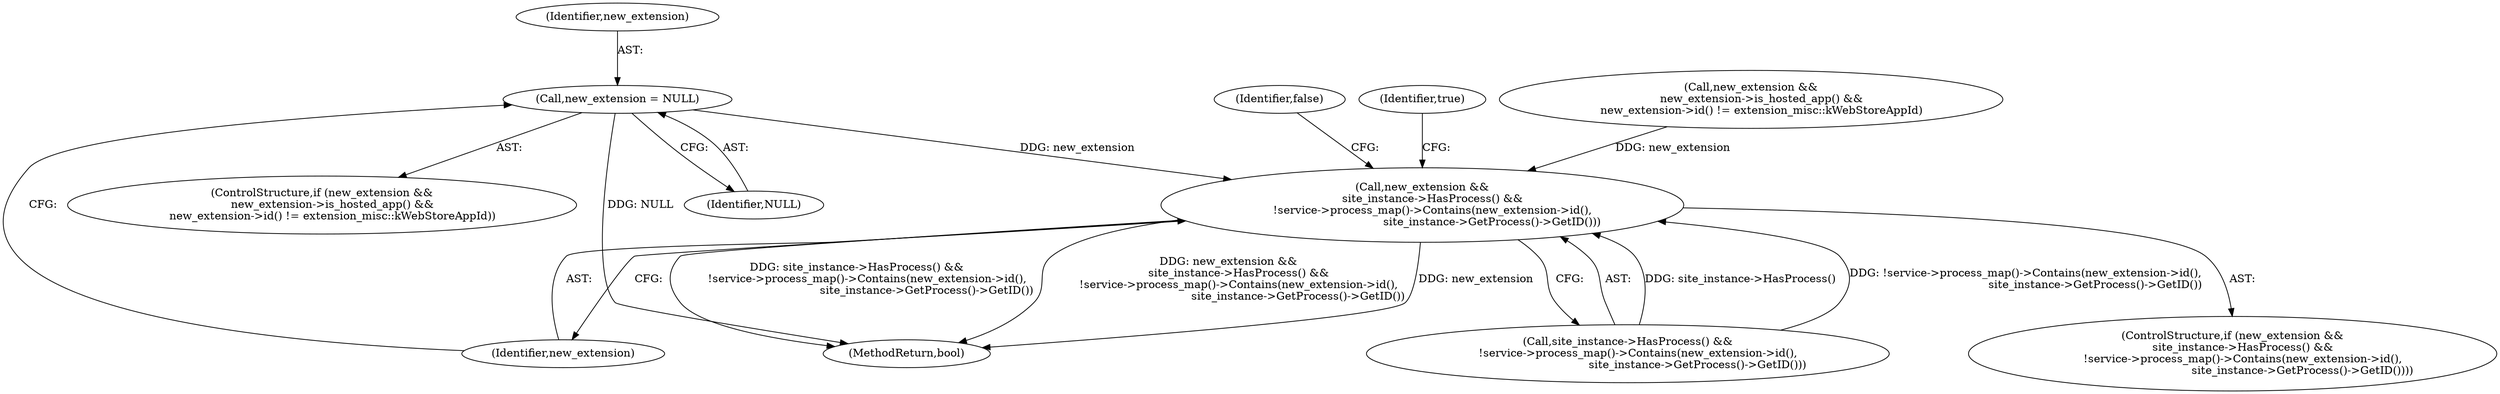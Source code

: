 digraph "0_Chrome_e9841fbdaf41b4a2baaa413f94d5c0197f9261f4@pointer" {
"1000162" [label="(Call,new_extension = NULL)"];
"1000166" [label="(Call,new_extension &&\n      site_instance->HasProcess() &&\n      !service->process_map()->Contains(new_extension->id(),\n                                        site_instance->GetProcess()->GetID()))"];
"1000155" [label="(Call,new_extension &&\n      new_extension->is_hosted_app() &&\n      new_extension->id() != extension_misc::kWebStoreAppId)"];
"1000177" [label="(Identifier,false)"];
"1000166" [label="(Call,new_extension &&\n      site_instance->HasProcess() &&\n      !service->process_map()->Contains(new_extension->id(),\n                                        site_instance->GetProcess()->GetID()))"];
"1000167" [label="(Identifier,new_extension)"];
"1000175" [label="(Identifier,true)"];
"1000162" [label="(Call,new_extension = NULL)"];
"1000165" [label="(ControlStructure,if (new_extension &&\n      site_instance->HasProcess() &&\n      !service->process_map()->Contains(new_extension->id(),\n                                        site_instance->GetProcess()->GetID())))"];
"1000178" [label="(MethodReturn,bool)"];
"1000168" [label="(Call,site_instance->HasProcess() &&\n      !service->process_map()->Contains(new_extension->id(),\n                                        site_instance->GetProcess()->GetID()))"];
"1000164" [label="(Identifier,NULL)"];
"1000154" [label="(ControlStructure,if (new_extension &&\n      new_extension->is_hosted_app() &&\n      new_extension->id() != extension_misc::kWebStoreAppId))"];
"1000163" [label="(Identifier,new_extension)"];
"1000162" -> "1000154"  [label="AST: "];
"1000162" -> "1000164"  [label="CFG: "];
"1000163" -> "1000162"  [label="AST: "];
"1000164" -> "1000162"  [label="AST: "];
"1000167" -> "1000162"  [label="CFG: "];
"1000162" -> "1000178"  [label="DDG: NULL"];
"1000162" -> "1000166"  [label="DDG: new_extension"];
"1000166" -> "1000165"  [label="AST: "];
"1000166" -> "1000167"  [label="CFG: "];
"1000166" -> "1000168"  [label="CFG: "];
"1000167" -> "1000166"  [label="AST: "];
"1000168" -> "1000166"  [label="AST: "];
"1000175" -> "1000166"  [label="CFG: "];
"1000177" -> "1000166"  [label="CFG: "];
"1000166" -> "1000178"  [label="DDG: site_instance->HasProcess() &&\n      !service->process_map()->Contains(new_extension->id(),\n                                        site_instance->GetProcess()->GetID())"];
"1000166" -> "1000178"  [label="DDG: new_extension &&\n      site_instance->HasProcess() &&\n      !service->process_map()->Contains(new_extension->id(),\n                                        site_instance->GetProcess()->GetID())"];
"1000166" -> "1000178"  [label="DDG: new_extension"];
"1000155" -> "1000166"  [label="DDG: new_extension"];
"1000168" -> "1000166"  [label="DDG: site_instance->HasProcess()"];
"1000168" -> "1000166"  [label="DDG: !service->process_map()->Contains(new_extension->id(),\n                                        site_instance->GetProcess()->GetID())"];
}
